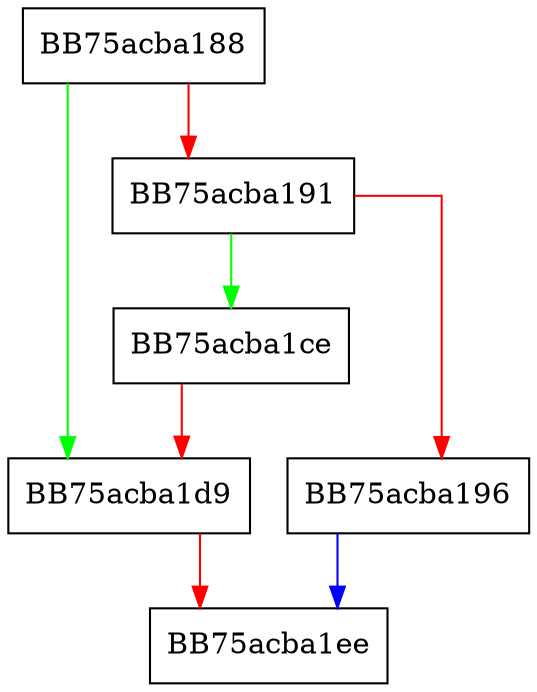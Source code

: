 digraph memcpy_s {
  node [shape="box"];
  graph [splines=ortho];
  BB75acba188 -> BB75acba1d9 [color="green"];
  BB75acba188 -> BB75acba191 [color="red"];
  BB75acba191 -> BB75acba1ce [color="green"];
  BB75acba191 -> BB75acba196 [color="red"];
  BB75acba196 -> BB75acba1ee [color="blue"];
  BB75acba1ce -> BB75acba1d9 [color="red"];
  BB75acba1d9 -> BB75acba1ee [color="red"];
}